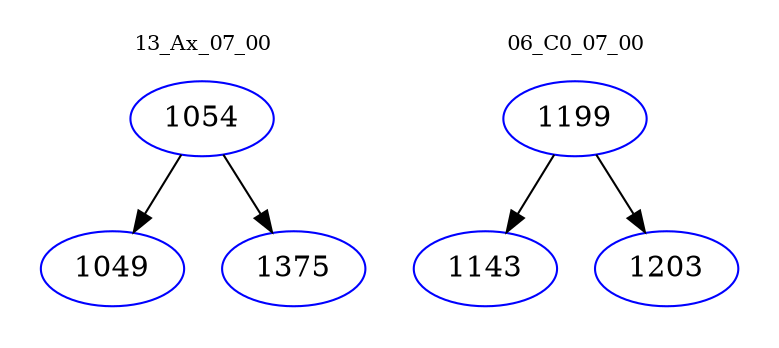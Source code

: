 digraph{
subgraph cluster_0 {
color = white
label = "13_Ax_07_00";
fontsize=10;
T0_1054 [label="1054", color="blue"]
T0_1054 -> T0_1049 [color="black"]
T0_1049 [label="1049", color="blue"]
T0_1054 -> T0_1375 [color="black"]
T0_1375 [label="1375", color="blue"]
}
subgraph cluster_1 {
color = white
label = "06_C0_07_00";
fontsize=10;
T1_1199 [label="1199", color="blue"]
T1_1199 -> T1_1143 [color="black"]
T1_1143 [label="1143", color="blue"]
T1_1199 -> T1_1203 [color="black"]
T1_1203 [label="1203", color="blue"]
}
}

